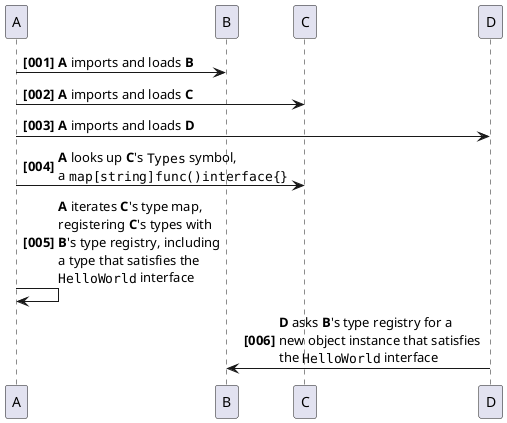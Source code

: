 @startuml

autonumber "<b>[000]"

A -> B: **A** imports and loads **B**
A -> C: **A** imports and loads **C**
A -> D: **A** imports and loads **D**

A -> C: **A** looks up **C**'s ""Types"" symbol, \na ""map[string]func()interface{}""
A -> A: **A** iterates **C**'s type map, \nregistering **C**'s types with\n**B**'s type registry, including\na type that satisfies the\n""HelloWorld"" interface

D -> B: **D** asks **B**'s type registry for a\nnew object instance that satisfies \nthe ""HelloWorld"" interface

@enduml
